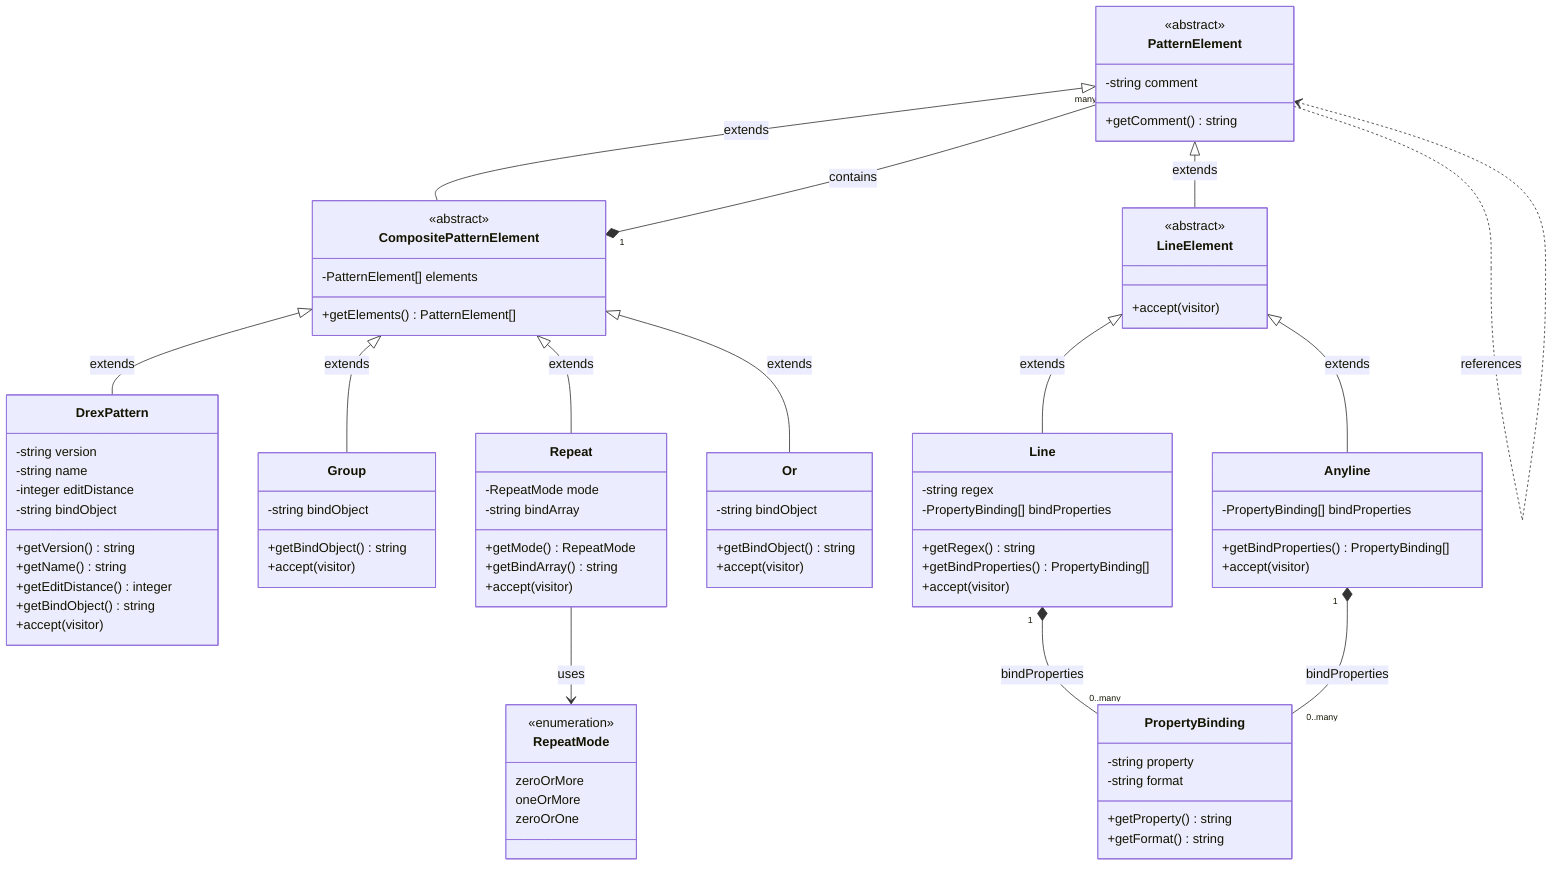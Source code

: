 classDiagram
    class PatternElement {
        <<abstract>>
        -string comment
        +getComment() string
    }

    class CompositePatternElement {
        <<abstract>>
        -PatternElement[] elements
        +getElements() PatternElement[]
    }

    class DrexPattern {
        -string version
        -string name
        -integer editDistance
        -string bindObject
        +getVersion() string
        +getName() string
        +getEditDistance() integer
        +getBindObject() string
        +accept(visitor)
    }

    class Group {
        -string bindObject
        +getBindObject() string
        +accept(visitor)
    }

    class Repeat {
        -RepeatMode mode
        -string bindArray
        +getMode() RepeatMode
        +getBindArray() string
        +accept(visitor)
    }

    class Or {
        -string bindObject
        +getBindObject() string
        +accept(visitor)
    }

    class LineElement {
        <<abstract>>
        +accept(visitor)
    }

    class Line {
        -string regex
        -PropertyBinding[] bindProperties
        +getRegex() string
        +getBindProperties() PropertyBinding[]
        +accept(visitor)
    }

    class Anyline {
        -PropertyBinding[] bindProperties
        +getBindProperties() PropertyBinding[]
        +accept(visitor)
    }

    class RepeatMode {
        <<enumeration>>
        zeroOrMore
        oneOrMore
        zeroOrOne
    }

    class PropertyBinding {
        -string property
        -string format
        +getProperty() string
        +getFormat() string
    }

%% Relationships
    PatternElement <|-- CompositePatternElement : extends
    PatternElement <|-- LineElement : extends

    CompositePatternElement <|-- DrexPattern : extends
    CompositePatternElement <|-- Group : extends
    CompositePatternElement <|-- Repeat : extends
    CompositePatternElement <|-- Or : extends

    LineElement <|-- Line : extends
    LineElement <|-- Anyline : extends

    CompositePatternElement "1" *-- "many" PatternElement : contains

    Repeat --> RepeatMode : uses
    Line "1" *-- "0..many" PropertyBinding : bindProperties
    Anyline "1" *-- "0..many" PropertyBinding : bindProperties

%% Self-referencing for recursive structure
    PatternElement ..> PatternElement : references